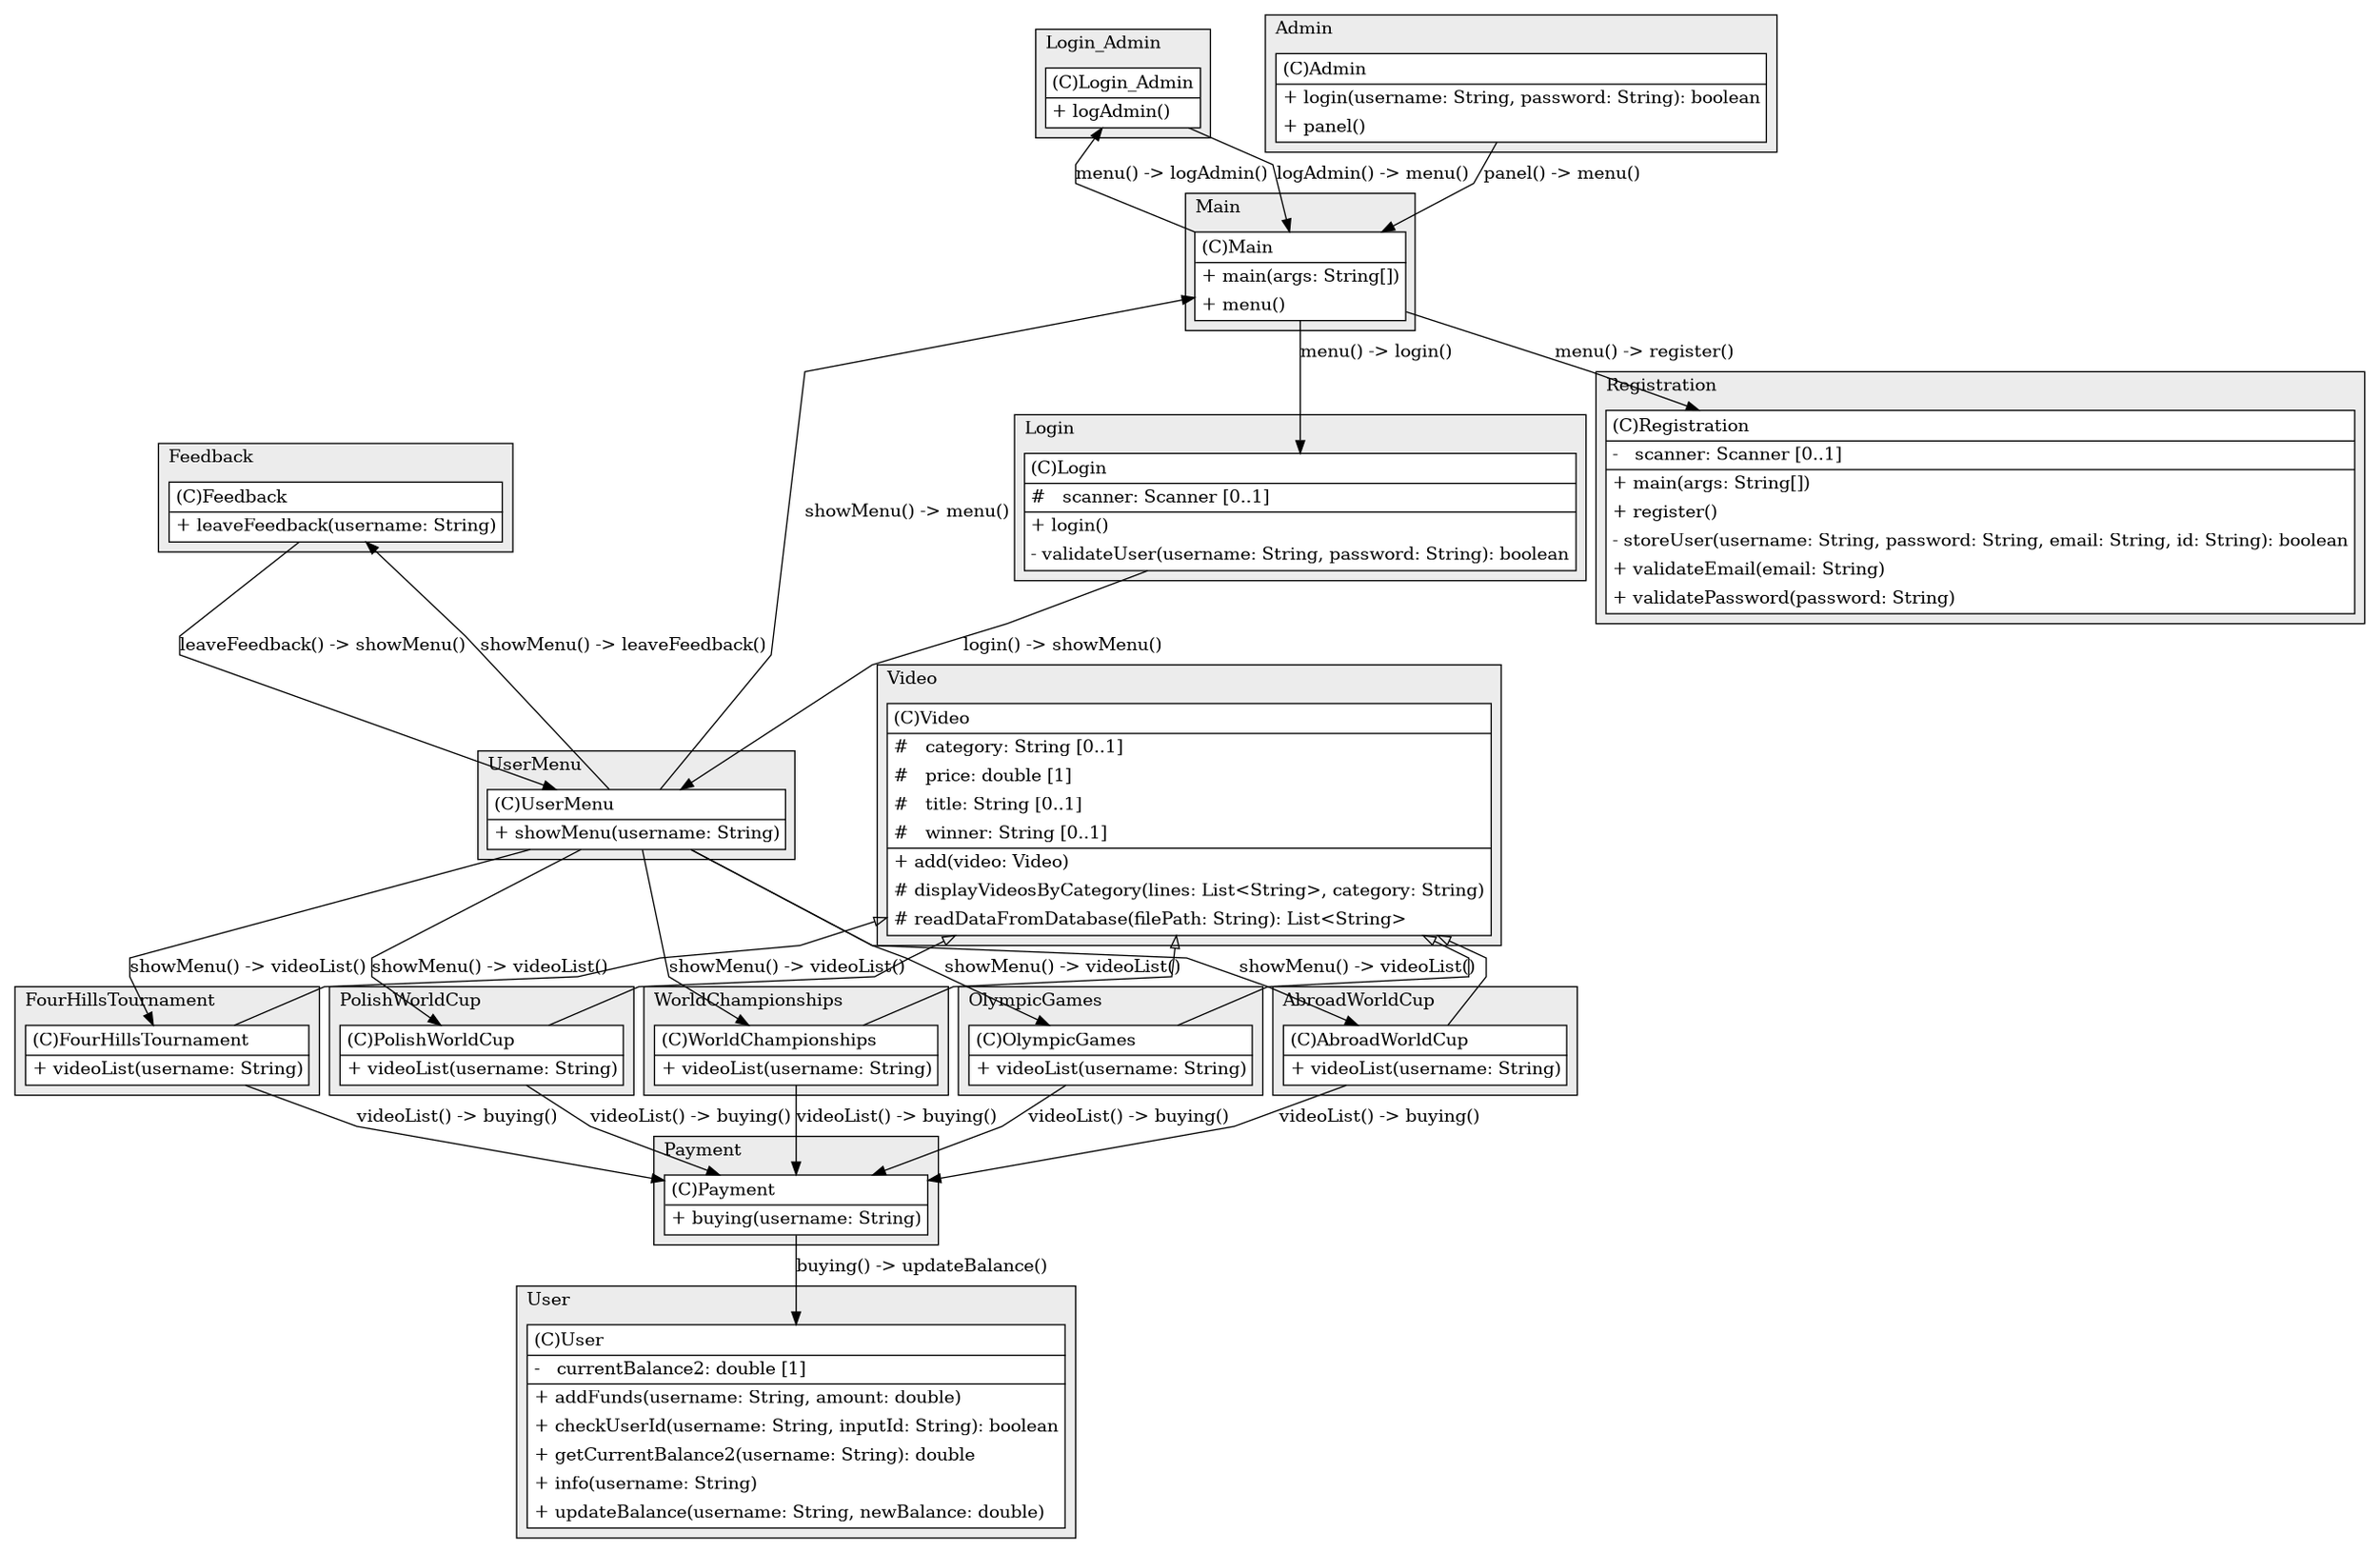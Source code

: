 @startuml

/' diagram meta data start
config=StructureConfiguration;
{
  "projectClassification": {
    "searchMode": "OpenProject", // OpenProject, AllProjects
    "includedProjects": "",
    "pathEndKeywords": "*.impl",
    "isClientPath": "",
    "isClientName": "",
    "isTestPath": "",
    "isTestName": "",
    "isMappingPath": "",
    "isMappingName": "",
    "isDataAccessPath": "",
    "isDataAccessName": "",
    "isDataStructurePath": "",
    "isDataStructureName": "",
    "isInterfaceStructuresPath": "",
    "isInterfaceStructuresName": "",
    "isEntryPointPath": "",
    "isEntryPointName": "",
    "treatFinalFieldsAsMandatory": false
  },
  "graphRestriction": {
    "classPackageExcludeFilter": "",
    "classPackageIncludeFilter": "",
    "classNameExcludeFilter": "",
    "classNameIncludeFilter": "",
    "methodNameExcludeFilter": "",
    "methodNameIncludeFilter": "",
    "removeByInheritance": "", // inheritance/annotation based filtering is done in a second step
    "removeByAnnotation": "",
    "removeByClassPackage": "", // cleanup the graph after inheritance/annotation based filtering is done
    "removeByClassName": "",
    "cutMappings": false,
    "cutEnum": true,
    "cutTests": true,
    "cutClient": true,
    "cutDataAccess": false,
    "cutInterfaceStructures": false,
    "cutDataStructures": false,
    "cutGetterAndSetter": true,
    "cutConstructors": true
  },
  "graphTraversal": {
    "forwardDepth": 6,
    "backwardDepth": 6,
    "classPackageExcludeFilter": "",
    "classPackageIncludeFilter": "",
    "classNameExcludeFilter": "",
    "classNameIncludeFilter": "",
    "methodNameExcludeFilter": "",
    "methodNameIncludeFilter": "",
    "hideMappings": false,
    "hideDataStructures": false,
    "hidePrivateMethods": true,
    "hideInterfaceCalls": true, // indirection: implementation -> interface (is hidden) -> implementation
    "onlyShowApplicationEntryPoints": false, // root node is included
    "useMethodCallsForStructureDiagram": "ForwardOnly" // ForwardOnly, BothDirections, No
  },
  "details": {
    "aggregation": "GroupByClass", // ByClass, GroupByClass, None
    "showClassGenericTypes": true,
    "showMethods": true,
    "showMethodParameterNames": true,
    "showMethodParameterTypes": true,
    "showMethodReturnType": true,
    "showPackageLevels": 2,
    "showDetailedClassStructure": true
  },
  "rootClass": "Main",
  "extensionCallbackMethod": "" // qualified.class.name#methodName - signature: public static String method(String)
}
diagram meta data end '/



digraph g {
    rankdir="TB"
    splines=polyline
    

'nodes 
subgraph cluster_1016194375 { 
   	label=Login_Admin
	labeljust=l
	fillcolor="#ececec"
	style=filled
   
   Login_Admin1016194375[
	label=<<TABLE BORDER="1" CELLBORDER="0" CELLPADDING="4" CELLSPACING="0">
<TR><TD ALIGN="LEFT" >(C)Login_Admin</TD></TR>
<HR/>
<TR><TD ALIGN="LEFT" >+ logAdmin()</TD></TR>
</TABLE>>
	style=filled
	margin=0
	shape=plaintext
	fillcolor="#FFFFFF"
];
} 

subgraph cluster_1185989415 { 
   	label=Registration
	labeljust=l
	fillcolor="#ececec"
	style=filled
   
   Registration1185989415[
	label=<<TABLE BORDER="1" CELLBORDER="0" CELLPADDING="4" CELLSPACING="0">
<TR><TD ALIGN="LEFT" >(C)Registration</TD></TR>
<HR/>
<TR><TD ALIGN="LEFT" >-   scanner: Scanner [0..1]</TD></TR>
<HR/>
<TR><TD ALIGN="LEFT" >+ main(args: String[])</TD></TR>
<TR><TD ALIGN="LEFT" >+ register()</TD></TR>
<TR><TD ALIGN="LEFT" >- storeUser(username: String, password: String, email: String, id: String): boolean</TD></TR>
<TR><TD ALIGN="LEFT" >+ validateEmail(email: String)</TD></TR>
<TR><TD ALIGN="LEFT" >+ validatePassword(password: String)</TD></TR>
</TABLE>>
	style=filled
	margin=0
	shape=plaintext
	fillcolor="#FFFFFF"
];
} 

subgraph cluster_126857307 { 
   	label=Feedback
	labeljust=l
	fillcolor="#ececec"
	style=filled
   
   Feedback126857307[
	label=<<TABLE BORDER="1" CELLBORDER="0" CELLPADDING="4" CELLSPACING="0">
<TR><TD ALIGN="LEFT" >(C)Feedback</TD></TR>
<HR/>
<TR><TD ALIGN="LEFT" >+ leaveFeedback(username: String)</TD></TR>
</TABLE>>
	style=filled
	margin=0
	shape=plaintext
	fillcolor="#FFFFFF"
];
} 

subgraph cluster_1336648605 { 
   	label=PolishWorldCup
	labeljust=l
	fillcolor="#ececec"
	style=filled
   
   PolishWorldCup1336648605[
	label=<<TABLE BORDER="1" CELLBORDER="0" CELLPADDING="4" CELLSPACING="0">
<TR><TD ALIGN="LEFT" >(C)PolishWorldCup</TD></TR>
<HR/>
<TR><TD ALIGN="LEFT" >+ videoList(username: String)</TD></TR>
</TABLE>>
	style=filled
	margin=0
	shape=plaintext
	fillcolor="#FFFFFF"
];
} 

subgraph cluster_1366973515 { 
   	label=FourHillsTournament
	labeljust=l
	fillcolor="#ececec"
	style=filled
   
   FourHillsTournament1366973515[
	label=<<TABLE BORDER="1" CELLBORDER="0" CELLPADDING="4" CELLSPACING="0">
<TR><TD ALIGN="LEFT" >(C)FourHillsTournament</TD></TR>
<HR/>
<TR><TD ALIGN="LEFT" >+ videoList(username: String)</TD></TR>
</TABLE>>
	style=filled
	margin=0
	shape=plaintext
	fillcolor="#FFFFFF"
];
} 

subgraph cluster_1709235160 { 
   	label=OlympicGames
	labeljust=l
	fillcolor="#ececec"
	style=filled
   
   OlympicGames1709235160[
	label=<<TABLE BORDER="1" CELLBORDER="0" CELLPADDING="4" CELLSPACING="0">
<TR><TD ALIGN="LEFT" >(C)OlympicGames</TD></TR>
<HR/>
<TR><TD ALIGN="LEFT" >+ videoList(username: String)</TD></TR>
</TABLE>>
	style=filled
	margin=0
	shape=plaintext
	fillcolor="#FFFFFF"
];
} 

subgraph cluster_202048534 { 
   	label=UserMenu
	labeljust=l
	fillcolor="#ececec"
	style=filled
   
   UserMenu202048534[
	label=<<TABLE BORDER="1" CELLBORDER="0" CELLPADDING="4" CELLSPACING="0">
<TR><TD ALIGN="LEFT" >(C)UserMenu</TD></TR>
<HR/>
<TR><TD ALIGN="LEFT" >+ showMenu(username: String)</TD></TR>
</TABLE>>
	style=filled
	margin=0
	shape=plaintext
	fillcolor="#FFFFFF"
];
} 

subgraph cluster_2095026020 { 
   	label=WorldChampionships
	labeljust=l
	fillcolor="#ececec"
	style=filled
   
   WorldChampionships2095026020[
	label=<<TABLE BORDER="1" CELLBORDER="0" CELLPADDING="4" CELLSPACING="0">
<TR><TD ALIGN="LEFT" >(C)WorldChampionships</TD></TR>
<HR/>
<TR><TD ALIGN="LEFT" >+ videoList(username: String)</TD></TR>
</TABLE>>
	style=filled
	margin=0
	shape=plaintext
	fillcolor="#FFFFFF"
];
} 

subgraph cluster_2390489 { 
   	label=Main
	labeljust=l
	fillcolor="#ececec"
	style=filled
   
   Main2390489[
	label=<<TABLE BORDER="1" CELLBORDER="0" CELLPADDING="4" CELLSPACING="0">
<TR><TD ALIGN="LEFT" >(C)Main</TD></TR>
<HR/>
<TR><TD ALIGN="LEFT" >+ main(args: String[])</TD></TR>
<TR><TD ALIGN="LEFT" >+ menu()</TD></TR>
</TABLE>>
	style=filled
	margin=0
	shape=plaintext
	fillcolor="#FFFFFF"
];
} 

subgraph cluster_2645995 { 
   	label=User
	labeljust=l
	fillcolor="#ececec"
	style=filled
   
   User2645995[
	label=<<TABLE BORDER="1" CELLBORDER="0" CELLPADDING="4" CELLSPACING="0">
<TR><TD ALIGN="LEFT" >(C)User</TD></TR>
<HR/>
<TR><TD ALIGN="LEFT" >-   currentBalance2: double [1]</TD></TR>
<HR/>
<TR><TD ALIGN="LEFT" >+ addFunds(username: String, amount: double)</TD></TR>
<TR><TD ALIGN="LEFT" >+ checkUserId(username: String, inputId: String): boolean</TD></TR>
<TR><TD ALIGN="LEFT" >+ getCurrentBalance2(username: String): double</TD></TR>
<TR><TD ALIGN="LEFT" >+ info(username: String)</TD></TR>
<TR><TD ALIGN="LEFT" >+ updateBalance(username: String, newBalance: double)</TD></TR>
</TABLE>>
	style=filled
	margin=0
	shape=plaintext
	fillcolor="#FFFFFF"
];
} 

subgraph cluster_609214285 { 
   	label=AbroadWorldCup
	labeljust=l
	fillcolor="#ececec"
	style=filled
   
   AbroadWorldCup609214285[
	label=<<TABLE BORDER="1" CELLBORDER="0" CELLPADDING="4" CELLSPACING="0">
<TR><TD ALIGN="LEFT" >(C)AbroadWorldCup</TD></TR>
<HR/>
<TR><TD ALIGN="LEFT" >+ videoList(username: String)</TD></TR>
</TABLE>>
	style=filled
	margin=0
	shape=plaintext
	fillcolor="#FFFFFF"
];
} 

subgraph cluster_63116079 { 
   	label=Admin
	labeljust=l
	fillcolor="#ececec"
	style=filled
   
   Admin63116079[
	label=<<TABLE BORDER="1" CELLBORDER="0" CELLPADDING="4" CELLSPACING="0">
<TR><TD ALIGN="LEFT" >(C)Admin</TD></TR>
<HR/>
<TR><TD ALIGN="LEFT" >+ login(username: String, password: String): boolean</TD></TR>
<TR><TD ALIGN="LEFT" >+ panel()</TD></TR>
</TABLE>>
	style=filled
	margin=0
	shape=plaintext
	fillcolor="#FFFFFF"
];
} 

subgraph cluster_73596745 { 
   	label=Login
	labeljust=l
	fillcolor="#ececec"
	style=filled
   
   Login73596745[
	label=<<TABLE BORDER="1" CELLBORDER="0" CELLPADDING="4" CELLSPACING="0">
<TR><TD ALIGN="LEFT" >(C)Login</TD></TR>
<HR/>
<TR><TD ALIGN="LEFT" >#   scanner: Scanner [0..1]</TD></TR>
<HR/>
<TR><TD ALIGN="LEFT" >+ login()</TD></TR>
<TR><TD ALIGN="LEFT" >- validateUser(username: String, password: String): boolean</TD></TR>
</TABLE>>
	style=filled
	margin=0
	shape=plaintext
	fillcolor="#FFFFFF"
];
} 

subgraph cluster_82650203 { 
   	label=Video
	labeljust=l
	fillcolor="#ececec"
	style=filled
   
   Video82650203[
	label=<<TABLE BORDER="1" CELLBORDER="0" CELLPADDING="4" CELLSPACING="0">
<TR><TD ALIGN="LEFT" >(C)Video</TD></TR>
<HR/>
<TR><TD ALIGN="LEFT" >#   category: String [0..1]</TD></TR>
<TR><TD ALIGN="LEFT" >#   price: double [1]</TD></TR>
<TR><TD ALIGN="LEFT" >#   title: String [0..1]</TD></TR>
<TR><TD ALIGN="LEFT" >#   winner: String [0..1]</TD></TR>
<HR/>
<TR><TD ALIGN="LEFT" >+ add(video: Video)</TD></TR>
<TR><TD ALIGN="LEFT" ># displayVideosByCategory(lines: List&lt;String&gt;, category: String)</TD></TR>
<TR><TD ALIGN="LEFT" ># readDataFromDatabase(filePath: String): List&lt;String&gt;</TD></TR>
</TABLE>>
	style=filled
	margin=0
	shape=plaintext
	fillcolor="#FFFFFF"
];
} 

subgraph cluster_877971942 { 
   	label=Payment
	labeljust=l
	fillcolor="#ececec"
	style=filled
   
   Payment877971942[
	label=<<TABLE BORDER="1" CELLBORDER="0" CELLPADDING="4" CELLSPACING="0">
<TR><TD ALIGN="LEFT" >(C)Payment</TD></TR>
<HR/>
<TR><TD ALIGN="LEFT" >+ buying(username: String)</TD></TR>
</TABLE>>
	style=filled
	margin=0
	shape=plaintext
	fillcolor="#FFFFFF"
];
} 

'edges    
AbroadWorldCup609214285 -> Payment877971942[label="videoList() -> buying()"];
Admin63116079 -> Main2390489[label="panel() -> menu()"];
Feedback126857307 -> UserMenu202048534[label="leaveFeedback() -> showMenu()"];
FourHillsTournament1366973515 -> Payment877971942[label="videoList() -> buying()"];
Login73596745 -> UserMenu202048534[label="login() -> showMenu()"];
Login_Admin1016194375 -> Main2390489[label="logAdmin() -> menu()"];
Main2390489 -> Login73596745[label="menu() -> login()"];
Main2390489 -> Login_Admin1016194375[label="menu() -> logAdmin()"];
Main2390489 -> Registration1185989415[label="menu() -> register()"];
OlympicGames1709235160 -> Payment877971942[label="videoList() -> buying()"];
Payment877971942 -> User2645995[label="buying() -> updateBalance()"];
PolishWorldCup1336648605 -> Payment877971942[label="videoList() -> buying()"];
UserMenu202048534 -> AbroadWorldCup609214285[label="showMenu() -> videoList()"];
UserMenu202048534 -> Feedback126857307[label="showMenu() -> leaveFeedback()"];
UserMenu202048534 -> FourHillsTournament1366973515[label="showMenu() -> videoList()"];
UserMenu202048534 -> Main2390489[label="showMenu() -> menu()"];
UserMenu202048534 -> OlympicGames1709235160[label="showMenu() -> videoList()"];
UserMenu202048534 -> PolishWorldCup1336648605[label="showMenu() -> videoList()"];
UserMenu202048534 -> WorldChampionships2095026020[label="showMenu() -> videoList()"];
Video82650203 -> AbroadWorldCup609214285[arrowhead=none, arrowtail=empty, dir=both];
Video82650203 -> FourHillsTournament1366973515[arrowhead=none, arrowtail=empty, dir=both];
Video82650203 -> OlympicGames1709235160[arrowhead=none, arrowtail=empty, dir=both];
Video82650203 -> PolishWorldCup1336648605[arrowhead=none, arrowtail=empty, dir=both];
Video82650203 -> WorldChampionships2095026020[arrowhead=none, arrowtail=empty, dir=both];
WorldChampionships2095026020 -> Payment877971942[label="videoList() -> buying()"];
    
}
@enduml